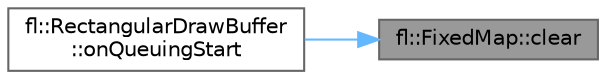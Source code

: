 digraph "fl::FixedMap::clear"
{
 // LATEX_PDF_SIZE
  bgcolor="transparent";
  edge [fontname=Helvetica,fontsize=10,labelfontname=Helvetica,labelfontsize=10];
  node [fontname=Helvetica,fontsize=10,shape=box,height=0.2,width=0.4];
  rankdir="RL";
  Node1 [id="Node000001",label="fl::FixedMap::clear",height=0.2,width=0.4,color="gray40", fillcolor="grey60", style="filled", fontcolor="black",tooltip=" "];
  Node1 -> Node2 [id="edge1_Node000001_Node000002",dir="back",color="steelblue1",style="solid",tooltip=" "];
  Node2 [id="Node000002",label="fl::RectangularDrawBuffer\l::onQueuingStart",height=0.2,width=0.4,color="grey40", fillcolor="white", style="filled",URL="$de/d10/classfl_1_1_rectangular_draw_buffer.html#a30615bbf72903e16ebc36fb5583ff29a",tooltip=" "];
}
